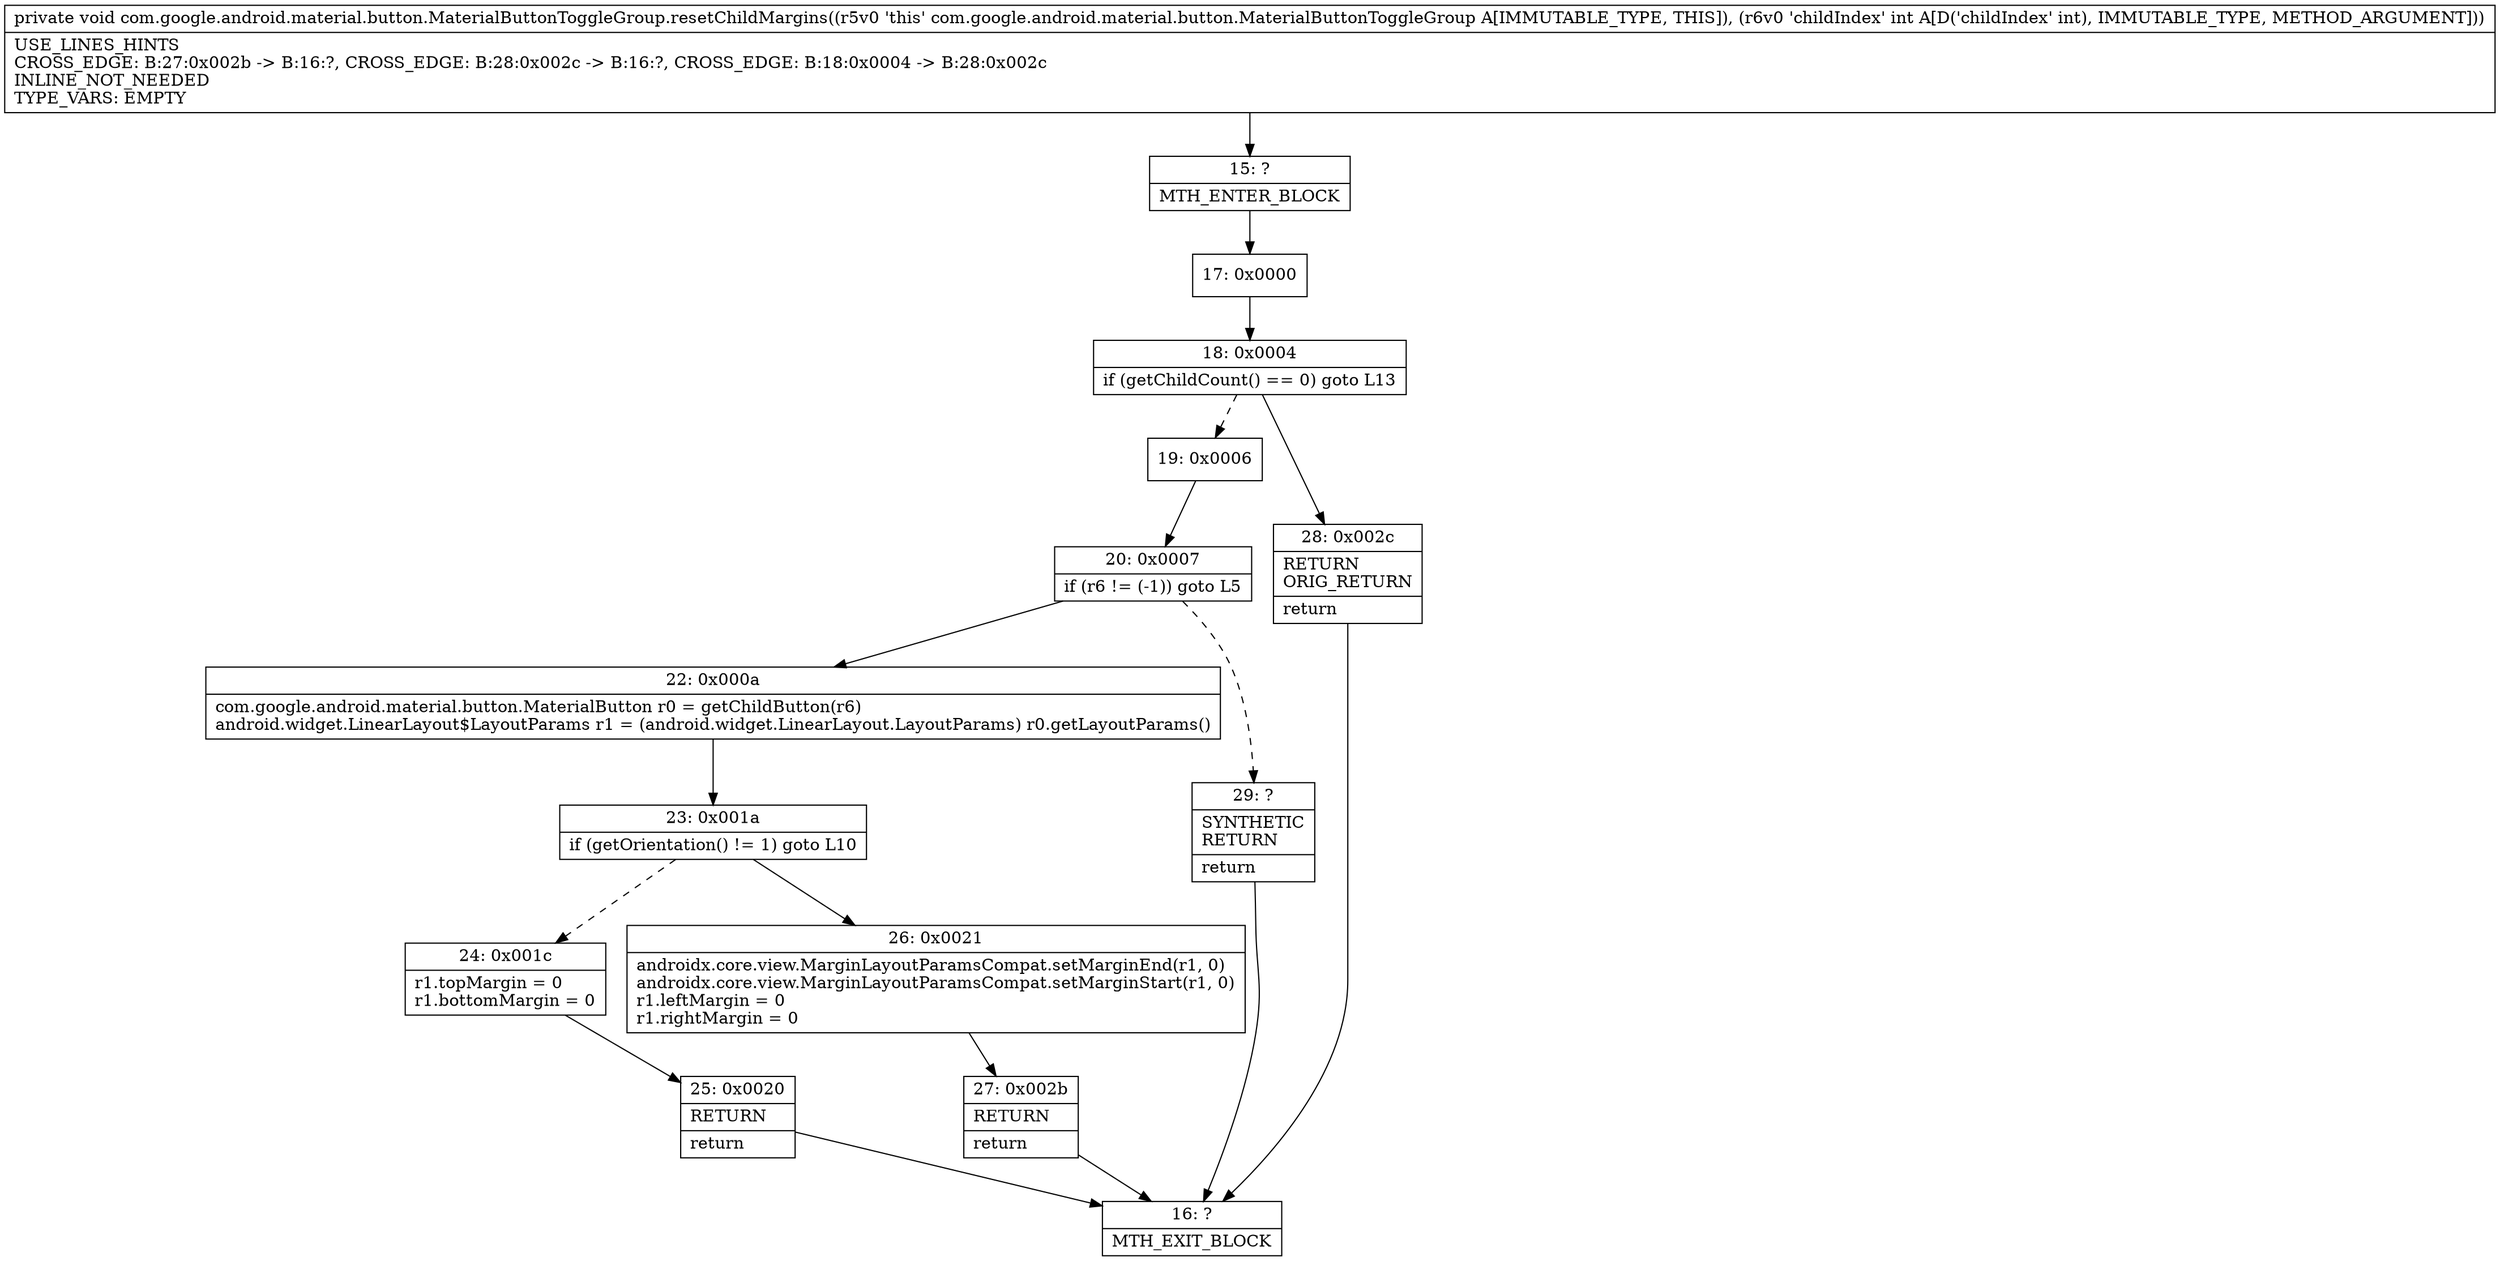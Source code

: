 digraph "CFG forcom.google.android.material.button.MaterialButtonToggleGroup.resetChildMargins(I)V" {
Node_15 [shape=record,label="{15\:\ ?|MTH_ENTER_BLOCK\l}"];
Node_17 [shape=record,label="{17\:\ 0x0000}"];
Node_18 [shape=record,label="{18\:\ 0x0004|if (getChildCount() == 0) goto L13\l}"];
Node_19 [shape=record,label="{19\:\ 0x0006}"];
Node_20 [shape=record,label="{20\:\ 0x0007|if (r6 != (\-1)) goto L5\l}"];
Node_22 [shape=record,label="{22\:\ 0x000a|com.google.android.material.button.MaterialButton r0 = getChildButton(r6)\landroid.widget.LinearLayout$LayoutParams r1 = (android.widget.LinearLayout.LayoutParams) r0.getLayoutParams()\l}"];
Node_23 [shape=record,label="{23\:\ 0x001a|if (getOrientation() != 1) goto L10\l}"];
Node_24 [shape=record,label="{24\:\ 0x001c|r1.topMargin = 0\lr1.bottomMargin = 0\l}"];
Node_25 [shape=record,label="{25\:\ 0x0020|RETURN\l|return\l}"];
Node_16 [shape=record,label="{16\:\ ?|MTH_EXIT_BLOCK\l}"];
Node_26 [shape=record,label="{26\:\ 0x0021|androidx.core.view.MarginLayoutParamsCompat.setMarginEnd(r1, 0)\landroidx.core.view.MarginLayoutParamsCompat.setMarginStart(r1, 0)\lr1.leftMargin = 0\lr1.rightMargin = 0\l}"];
Node_27 [shape=record,label="{27\:\ 0x002b|RETURN\l|return\l}"];
Node_29 [shape=record,label="{29\:\ ?|SYNTHETIC\lRETURN\l|return\l}"];
Node_28 [shape=record,label="{28\:\ 0x002c|RETURN\lORIG_RETURN\l|return\l}"];
MethodNode[shape=record,label="{private void com.google.android.material.button.MaterialButtonToggleGroup.resetChildMargins((r5v0 'this' com.google.android.material.button.MaterialButtonToggleGroup A[IMMUTABLE_TYPE, THIS]), (r6v0 'childIndex' int A[D('childIndex' int), IMMUTABLE_TYPE, METHOD_ARGUMENT]))  | USE_LINES_HINTS\lCROSS_EDGE: B:27:0x002b \-\> B:16:?, CROSS_EDGE: B:28:0x002c \-\> B:16:?, CROSS_EDGE: B:18:0x0004 \-\> B:28:0x002c\lINLINE_NOT_NEEDED\lTYPE_VARS: EMPTY\l}"];
MethodNode -> Node_15;Node_15 -> Node_17;
Node_17 -> Node_18;
Node_18 -> Node_19[style=dashed];
Node_18 -> Node_28;
Node_19 -> Node_20;
Node_20 -> Node_22;
Node_20 -> Node_29[style=dashed];
Node_22 -> Node_23;
Node_23 -> Node_24[style=dashed];
Node_23 -> Node_26;
Node_24 -> Node_25;
Node_25 -> Node_16;
Node_26 -> Node_27;
Node_27 -> Node_16;
Node_29 -> Node_16;
Node_28 -> Node_16;
}

